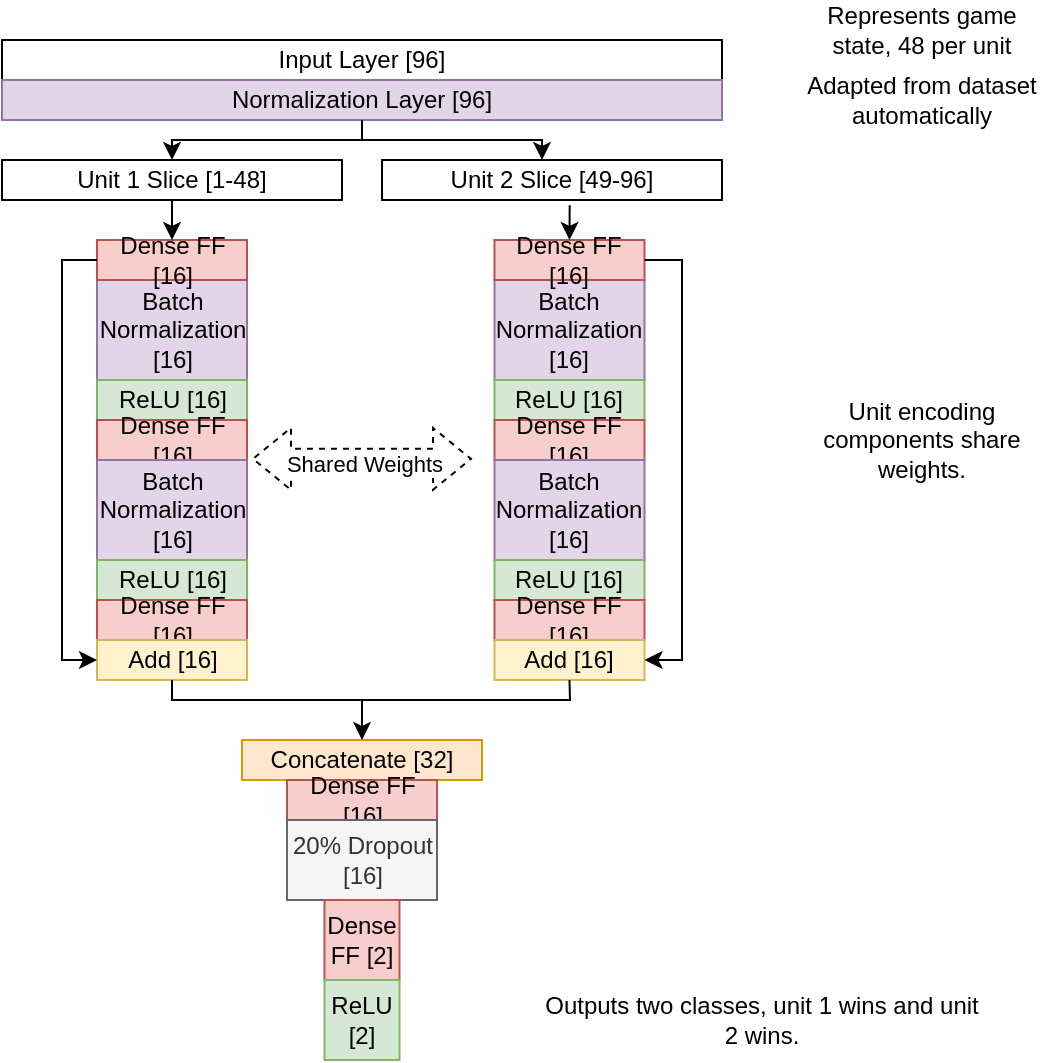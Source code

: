 <mxfile version="24.0.7" type="github">
  <diagram name="Page-1" id="lnZlUyS0TKIjf1gaNoH5">
    <mxGraphModel dx="989" dy="539" grid="1" gridSize="10" guides="1" tooltips="1" connect="1" arrows="1" fold="1" page="1" pageScale="1" pageWidth="850" pageHeight="1100" math="0" shadow="0">
      <root>
        <mxCell id="0" />
        <mxCell id="1" parent="0" />
        <mxCell id="Ugc_4f16ARCT4bsBvahr-2" value="&lt;div&gt;Input Layer [96]&lt;/div&gt;" style="rounded=0;whiteSpace=wrap;html=1;" vertex="1" parent="1">
          <mxGeometry x="260" y="260" width="360" height="20" as="geometry" />
        </mxCell>
        <mxCell id="Ugc_4f16ARCT4bsBvahr-3" value="Normalization Layer [96]" style="rounded=0;whiteSpace=wrap;html=1;fillColor=#e1d5e7;strokeColor=#9673a6;" vertex="1" parent="1">
          <mxGeometry x="260" y="280" width="360" height="20" as="geometry" />
        </mxCell>
        <mxCell id="Ugc_4f16ARCT4bsBvahr-10" value="" style="endArrow=classic;html=1;rounded=0;exitX=0.5;exitY=1;exitDx=0;exitDy=0;entryX=0.5;entryY=0;entryDx=0;entryDy=0;" edge="1" parent="1" source="Ugc_4f16ARCT4bsBvahr-3" target="Ugc_4f16ARCT4bsBvahr-15">
          <mxGeometry width="50" height="50" relative="1" as="geometry">
            <mxPoint x="420" y="310" as="sourcePoint" />
            <mxPoint x="348.56" y="305.56" as="targetPoint" />
            <Array as="points">
              <mxPoint x="440" y="310" />
              <mxPoint x="345" y="310" />
            </Array>
          </mxGeometry>
        </mxCell>
        <mxCell id="Ugc_4f16ARCT4bsBvahr-12" value="" style="endArrow=classic;html=1;rounded=0;" edge="1" parent="1">
          <mxGeometry width="50" height="50" relative="1" as="geometry">
            <mxPoint x="440" y="310" as="sourcePoint" />
            <mxPoint x="530" y="320" as="targetPoint" />
            <Array as="points">
              <mxPoint x="530" y="310" />
            </Array>
          </mxGeometry>
        </mxCell>
        <mxCell id="Ugc_4f16ARCT4bsBvahr-13" value="Batch Normalization [16]" style="rounded=0;whiteSpace=wrap;html=1;fillColor=#e1d5e7;strokeColor=#9673a6;" vertex="1" parent="1">
          <mxGeometry x="307.5" y="380" width="75" height="50" as="geometry" />
        </mxCell>
        <mxCell id="Ugc_4f16ARCT4bsBvahr-14" value="Dense FF [16]" style="rounded=0;whiteSpace=wrap;html=1;fillColor=#f8cecc;strokeColor=#b85450;" vertex="1" parent="1">
          <mxGeometry x="307.5" y="360" width="75" height="20" as="geometry" />
        </mxCell>
        <mxCell id="Ugc_4f16ARCT4bsBvahr-15" value="Unit 1 Slice [1-48]" style="rounded=0;whiteSpace=wrap;html=1;" vertex="1" parent="1">
          <mxGeometry x="260" y="320" width="170" height="20" as="geometry" />
        </mxCell>
        <mxCell id="Ugc_4f16ARCT4bsBvahr-16" value="Unit 2 Slice [49-96]" style="rounded=0;whiteSpace=wrap;html=1;" vertex="1" parent="1">
          <mxGeometry x="450" y="320" width="170" height="20" as="geometry" />
        </mxCell>
        <mxCell id="Ugc_4f16ARCT4bsBvahr-17" value="ReLU [16]" style="rounded=0;whiteSpace=wrap;html=1;fillColor=#d5e8d4;strokeColor=#82b366;" vertex="1" parent="1">
          <mxGeometry x="307.5" y="430" width="75" height="20" as="geometry" />
        </mxCell>
        <mxCell id="Ugc_4f16ARCT4bsBvahr-19" value="Dense FF [16]" style="rounded=0;whiteSpace=wrap;html=1;fillColor=#f8cecc;strokeColor=#b85450;" vertex="1" parent="1">
          <mxGeometry x="307.5" y="450" width="75" height="20" as="geometry" />
        </mxCell>
        <mxCell id="Ugc_4f16ARCT4bsBvahr-20" value="Batch Normalization [16]" style="rounded=0;whiteSpace=wrap;html=1;fillColor=#e1d5e7;strokeColor=#9673a6;" vertex="1" parent="1">
          <mxGeometry x="307.5" y="470" width="75" height="50" as="geometry" />
        </mxCell>
        <mxCell id="Ugc_4f16ARCT4bsBvahr-21" value="ReLU [16]" style="rounded=0;whiteSpace=wrap;html=1;fillColor=#d5e8d4;strokeColor=#82b366;" vertex="1" parent="1">
          <mxGeometry x="307.5" y="520" width="75" height="20" as="geometry" />
        </mxCell>
        <mxCell id="Ugc_4f16ARCT4bsBvahr-22" value="Dense FF [16]" style="rounded=0;whiteSpace=wrap;html=1;fillColor=#f8cecc;strokeColor=#b85450;" vertex="1" parent="1">
          <mxGeometry x="307.5" y="540" width="75" height="20" as="geometry" />
        </mxCell>
        <mxCell id="Ugc_4f16ARCT4bsBvahr-23" value="Add [16]" style="rounded=0;whiteSpace=wrap;html=1;fillColor=#fff2cc;strokeColor=#d6b656;" vertex="1" parent="1">
          <mxGeometry x="307.5" y="560" width="75" height="20" as="geometry" />
        </mxCell>
        <mxCell id="Ugc_4f16ARCT4bsBvahr-24" value="" style="endArrow=classic;html=1;rounded=0;entryX=0;entryY=0.5;entryDx=0;entryDy=0;exitX=0;exitY=0.5;exitDx=0;exitDy=0;" edge="1" parent="1" source="Ugc_4f16ARCT4bsBvahr-14" target="Ugc_4f16ARCT4bsBvahr-23">
          <mxGeometry width="50" height="50" relative="1" as="geometry">
            <mxPoint x="480" y="570" as="sourcePoint" />
            <mxPoint x="530" y="520" as="targetPoint" />
            <Array as="points">
              <mxPoint x="290" y="370" />
              <mxPoint x="290" y="570" />
            </Array>
          </mxGeometry>
        </mxCell>
        <mxCell id="Ugc_4f16ARCT4bsBvahr-25" value="" style="endArrow=classic;html=1;rounded=0;exitX=0.5;exitY=1;exitDx=0;exitDy=0;" edge="1" parent="1" source="Ugc_4f16ARCT4bsBvahr-15" target="Ugc_4f16ARCT4bsBvahr-14">
          <mxGeometry width="50" height="50" relative="1" as="geometry">
            <mxPoint x="480" y="510" as="sourcePoint" />
            <mxPoint x="530" y="460" as="targetPoint" />
          </mxGeometry>
        </mxCell>
        <mxCell id="Ugc_4f16ARCT4bsBvahr-29" value="Batch Normalization [16]" style="rounded=0;whiteSpace=wrap;html=1;fillColor=#e1d5e7;strokeColor=#9673a6;" vertex="1" parent="1">
          <mxGeometry x="506.25" y="380" width="75" height="50" as="geometry" />
        </mxCell>
        <mxCell id="Ugc_4f16ARCT4bsBvahr-30" value="Dense FF [16]" style="rounded=0;whiteSpace=wrap;html=1;fillColor=#f8cecc;strokeColor=#b85450;" vertex="1" parent="1">
          <mxGeometry x="506.25" y="360" width="75" height="20" as="geometry" />
        </mxCell>
        <mxCell id="Ugc_4f16ARCT4bsBvahr-31" value="ReLU [16]" style="rounded=0;whiteSpace=wrap;html=1;fillColor=#d5e8d4;strokeColor=#82b366;" vertex="1" parent="1">
          <mxGeometry x="506.25" y="430" width="75" height="20" as="geometry" />
        </mxCell>
        <mxCell id="Ugc_4f16ARCT4bsBvahr-32" value="Dense FF [16]" style="rounded=0;whiteSpace=wrap;html=1;fillColor=#f8cecc;strokeColor=#b85450;" vertex="1" parent="1">
          <mxGeometry x="506.25" y="450" width="75" height="20" as="geometry" />
        </mxCell>
        <mxCell id="Ugc_4f16ARCT4bsBvahr-33" value="Batch Normalization [16]" style="rounded=0;whiteSpace=wrap;html=1;fillColor=#e1d5e7;strokeColor=#9673a6;" vertex="1" parent="1">
          <mxGeometry x="506.25" y="470" width="75" height="50" as="geometry" />
        </mxCell>
        <mxCell id="Ugc_4f16ARCT4bsBvahr-34" value="ReLU [16]" style="rounded=0;whiteSpace=wrap;html=1;fillColor=#d5e8d4;strokeColor=#82b366;" vertex="1" parent="1">
          <mxGeometry x="506.25" y="520" width="75" height="20" as="geometry" />
        </mxCell>
        <mxCell id="Ugc_4f16ARCT4bsBvahr-35" value="Dense FF [16]" style="rounded=0;whiteSpace=wrap;html=1;fillColor=#f8cecc;strokeColor=#b85450;" vertex="1" parent="1">
          <mxGeometry x="506.25" y="540" width="75" height="20" as="geometry" />
        </mxCell>
        <mxCell id="Ugc_4f16ARCT4bsBvahr-36" value="Add [16]" style="rounded=0;whiteSpace=wrap;html=1;fillColor=#fff2cc;strokeColor=#d6b656;" vertex="1" parent="1">
          <mxGeometry x="506.25" y="560" width="75" height="20" as="geometry" />
        </mxCell>
        <mxCell id="Ugc_4f16ARCT4bsBvahr-37" value="" style="endArrow=classic;html=1;rounded=0;entryX=1;entryY=0.5;entryDx=0;entryDy=0;exitX=1;exitY=0.5;exitDx=0;exitDy=0;" edge="1" parent="1" source="Ugc_4f16ARCT4bsBvahr-30" target="Ugc_4f16ARCT4bsBvahr-36">
          <mxGeometry width="50" height="50" relative="1" as="geometry">
            <mxPoint x="678.75" y="570" as="sourcePoint" />
            <mxPoint x="728.75" y="520" as="targetPoint" />
            <Array as="points">
              <mxPoint x="600" y="370" />
              <mxPoint x="600" y="570" />
            </Array>
          </mxGeometry>
        </mxCell>
        <mxCell id="Ugc_4f16ARCT4bsBvahr-39" value="" style="shape=flexArrow;endArrow=classic;startArrow=classic;html=1;rounded=0;dashed=1;" edge="1" parent="1">
          <mxGeometry width="100" height="100" relative="1" as="geometry">
            <mxPoint x="385" y="469.43" as="sourcePoint" />
            <mxPoint x="495" y="469.43" as="targetPoint" />
          </mxGeometry>
        </mxCell>
        <mxCell id="Ugc_4f16ARCT4bsBvahr-40" value="Shared Weights" style="edgeLabel;html=1;align=center;verticalAlign=middle;resizable=0;points=[];" vertex="1" connectable="0" parent="Ugc_4f16ARCT4bsBvahr-39">
          <mxGeometry x="0.02" y="-2" relative="1" as="geometry">
            <mxPoint as="offset" />
          </mxGeometry>
        </mxCell>
        <mxCell id="Ugc_4f16ARCT4bsBvahr-41" value="" style="endArrow=classic;html=1;rounded=0;exitX=0.552;exitY=1.129;exitDx=0;exitDy=0;exitPerimeter=0;entryX=0.5;entryY=0;entryDx=0;entryDy=0;" edge="1" parent="1" source="Ugc_4f16ARCT4bsBvahr-16" target="Ugc_4f16ARCT4bsBvahr-30">
          <mxGeometry width="50" height="50" relative="1" as="geometry">
            <mxPoint x="420" y="530" as="sourcePoint" />
            <mxPoint x="470" y="480" as="targetPoint" />
          </mxGeometry>
        </mxCell>
        <mxCell id="Ugc_4f16ARCT4bsBvahr-43" value="Concatenate [32]" style="rounded=0;whiteSpace=wrap;html=1;fillColor=#ffe6cc;strokeColor=#d79b00;" vertex="1" parent="1">
          <mxGeometry x="380" y="610" width="120" height="20" as="geometry" />
        </mxCell>
        <mxCell id="Ugc_4f16ARCT4bsBvahr-46" value="" style="endArrow=classic;html=1;rounded=0;entryX=0.5;entryY=0;entryDx=0;entryDy=0;exitX=0.5;exitY=1;exitDx=0;exitDy=0;" edge="1" parent="1" source="Ugc_4f16ARCT4bsBvahr-23" target="Ugc_4f16ARCT4bsBvahr-43">
          <mxGeometry width="50" height="50" relative="1" as="geometry">
            <mxPoint x="410" y="670" as="sourcePoint" />
            <mxPoint x="460" y="620" as="targetPoint" />
            <Array as="points">
              <mxPoint x="345" y="590" />
              <mxPoint x="440" y="590" />
            </Array>
          </mxGeometry>
        </mxCell>
        <mxCell id="Ugc_4f16ARCT4bsBvahr-56" value="" style="endArrow=none;html=1;rounded=0;entryX=0.5;entryY=1;entryDx=0;entryDy=0;" edge="1" parent="1" target="Ugc_4f16ARCT4bsBvahr-36">
          <mxGeometry width="50" height="50" relative="1" as="geometry">
            <mxPoint x="440" y="590" as="sourcePoint" />
            <mxPoint x="540" y="590" as="targetPoint" />
            <Array as="points">
              <mxPoint x="544" y="590" />
            </Array>
          </mxGeometry>
        </mxCell>
        <mxCell id="Ugc_4f16ARCT4bsBvahr-57" value="Dense FF [16]" style="rounded=0;whiteSpace=wrap;html=1;fillColor=#f8cecc;strokeColor=#b85450;" vertex="1" parent="1">
          <mxGeometry x="402.5" y="630" width="75" height="20" as="geometry" />
        </mxCell>
        <mxCell id="Ugc_4f16ARCT4bsBvahr-58" value="20% Dropout [16]" style="rounded=0;whiteSpace=wrap;html=1;fillColor=#f5f5f5;fontColor=#333333;strokeColor=#666666;" vertex="1" parent="1">
          <mxGeometry x="402.5" y="650" width="75" height="40" as="geometry" />
        </mxCell>
        <mxCell id="Ugc_4f16ARCT4bsBvahr-59" value="Dense FF [2]" style="rounded=0;whiteSpace=wrap;html=1;fillColor=#f8cecc;strokeColor=#b85450;" vertex="1" parent="1">
          <mxGeometry x="421.25" y="690" width="37.5" height="40" as="geometry" />
        </mxCell>
        <mxCell id="Ugc_4f16ARCT4bsBvahr-61" value="ReLU [2]" style="rounded=0;whiteSpace=wrap;html=1;fillColor=#d5e8d4;strokeColor=#82b366;" vertex="1" parent="1">
          <mxGeometry x="421.25" y="730" width="37.5" height="40" as="geometry" />
        </mxCell>
        <mxCell id="Ugc_4f16ARCT4bsBvahr-65" value="Adapted from dataset automatically" style="text;html=1;align=center;verticalAlign=middle;whiteSpace=wrap;rounded=0;" vertex="1" parent="1">
          <mxGeometry x="660" y="275" width="120" height="30" as="geometry" />
        </mxCell>
        <mxCell id="Ugc_4f16ARCT4bsBvahr-66" value="Represents game state, 48 per unit" style="text;html=1;align=center;verticalAlign=middle;whiteSpace=wrap;rounded=0;" vertex="1" parent="1">
          <mxGeometry x="660" y="240" width="120" height="30" as="geometry" />
        </mxCell>
        <mxCell id="Ugc_4f16ARCT4bsBvahr-67" value="Unit encoding components share weights." style="text;html=1;align=center;verticalAlign=middle;whiteSpace=wrap;rounded=0;" vertex="1" parent="1">
          <mxGeometry x="660" y="395" width="120" height="130" as="geometry" />
        </mxCell>
        <mxCell id="Ugc_4f16ARCT4bsBvahr-70" value="Outputs two classes, unit 1 wins and unit 2 wins. " style="text;html=1;align=center;verticalAlign=middle;whiteSpace=wrap;rounded=0;" vertex="1" parent="1">
          <mxGeometry x="530" y="730" width="220" height="40" as="geometry" />
        </mxCell>
      </root>
    </mxGraphModel>
  </diagram>
</mxfile>
